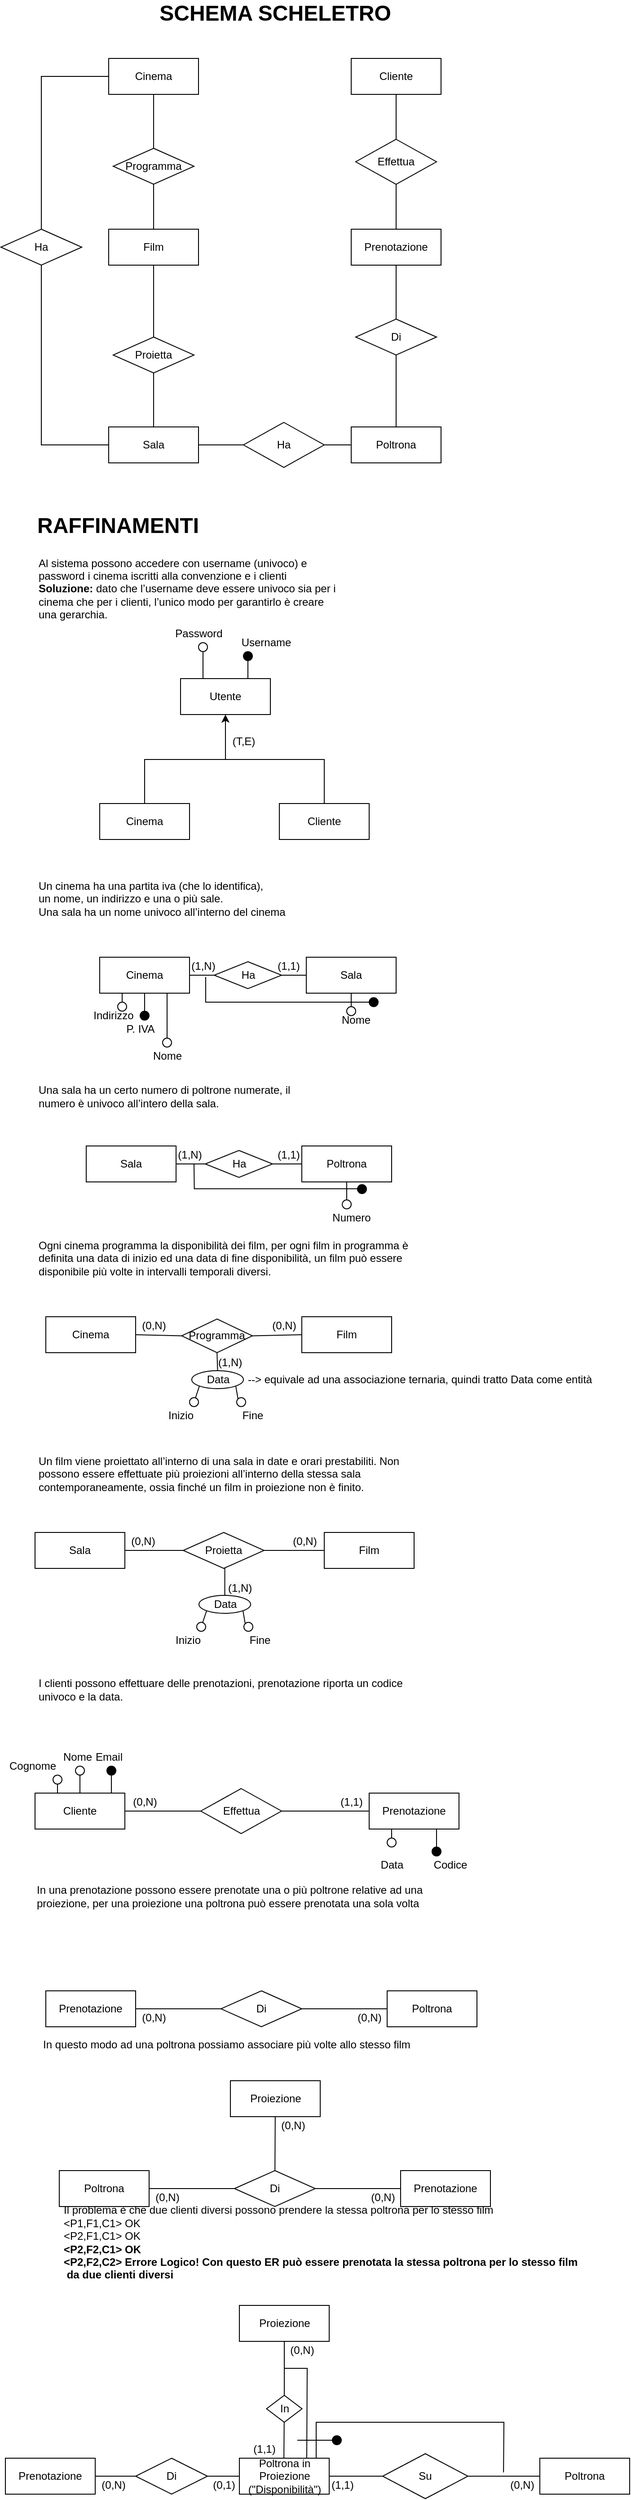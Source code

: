 <mxfile version="13.9.9" type="device"><diagram id="ZBdk-Z08p85f0bU3AInB" name="ER"><mxGraphModel dx="595" dy="565" grid="1" gridSize="10" guides="1" tooltips="1" connect="1" arrows="1" fold="1" page="1" pageScale="1" pageWidth="827" pageHeight="1169" math="0" shadow="0"><root><mxCell id="0"/><mxCell id="1" parent="0"/><mxCell id="EGnhljUiY15Ua7z9rPGO-2" value="Film" style="whiteSpace=wrap;html=1;align=center;" vertex="1" parent="1"><mxGeometry x="160" y="520" width="100" height="40" as="geometry"/></mxCell><mxCell id="EGnhljUiY15Ua7z9rPGO-4" value="Cinema" style="whiteSpace=wrap;html=1;align=center;" vertex="1" parent="1"><mxGeometry x="160" y="330" width="100" height="40" as="geometry"/></mxCell><mxCell id="EGnhljUiY15Ua7z9rPGO-5" value="Sala" style="whiteSpace=wrap;html=1;align=center;" vertex="1" parent="1"><mxGeometry x="160" y="740" width="100" height="40" as="geometry"/></mxCell><mxCell id="EGnhljUiY15Ua7z9rPGO-6" value="Cliente" style="whiteSpace=wrap;html=1;align=center;" vertex="1" parent="1"><mxGeometry x="430" y="330" width="100" height="40" as="geometry"/></mxCell><mxCell id="EGnhljUiY15Ua7z9rPGO-7" value="Prenotazione" style="whiteSpace=wrap;html=1;align=center;" vertex="1" parent="1"><mxGeometry x="430" y="520" width="100" height="40" as="geometry"/></mxCell><mxCell id="EGnhljUiY15Ua7z9rPGO-9" value="&lt;b&gt;&lt;font style=&quot;font-size: 24px&quot;&gt;SCHEMA SCHELETRO&lt;/font&gt;&lt;/b&gt;" style="text;html=1;align=center;verticalAlign=middle;resizable=0;points=[];autosize=1;" vertex="1" parent="1"><mxGeometry x="210" y="270" width="270" height="20" as="geometry"/></mxCell><mxCell id="EGnhljUiY15Ua7z9rPGO-14" value="" style="endArrow=none;html=1;rounded=0;entryX=0.5;entryY=0;entryDx=0;entryDy=0;exitX=0.5;exitY=1;exitDx=0;exitDy=0;" edge="1" parent="1" source="EGnhljUiY15Ua7z9rPGO-15" target="EGnhljUiY15Ua7z9rPGO-5"><mxGeometry relative="1" as="geometry"><mxPoint x="265" y="560" as="sourcePoint"/><mxPoint x="365" y="550" as="targetPoint"/></mxGeometry></mxCell><mxCell id="EGnhljUiY15Ua7z9rPGO-15" value="Proietta" style="shape=rhombus;perimeter=rhombusPerimeter;whiteSpace=wrap;html=1;align=center;" vertex="1" parent="1"><mxGeometry x="165" y="640" width="90" height="40" as="geometry"/></mxCell><mxCell id="EGnhljUiY15Ua7z9rPGO-16" value="" style="endArrow=none;html=1;rounded=0;entryX=0.5;entryY=0;entryDx=0;entryDy=0;exitX=0.5;exitY=1;exitDx=0;exitDy=0;" edge="1" parent="1" source="EGnhljUiY15Ua7z9rPGO-2" target="EGnhljUiY15Ua7z9rPGO-15"><mxGeometry relative="1" as="geometry"><mxPoint x="265" y="540" as="sourcePoint"/><mxPoint x="425" y="540" as="targetPoint"/></mxGeometry></mxCell><mxCell id="EGnhljUiY15Ua7z9rPGO-20" value="" style="endArrow=none;html=1;rounded=0;exitX=0.5;exitY=0;exitDx=0;exitDy=0;entryX=0.5;entryY=1;entryDx=0;entryDy=0;" edge="1" parent="1" source="EGnhljUiY15Ua7z9rPGO-21" target="EGnhljUiY15Ua7z9rPGO-4"><mxGeometry relative="1" as="geometry"><mxPoint x="310" y="420" as="sourcePoint"/><mxPoint x="470" y="420" as="targetPoint"/></mxGeometry></mxCell><mxCell id="EGnhljUiY15Ua7z9rPGO-21" value="Programma" style="shape=rhombus;perimeter=rhombusPerimeter;whiteSpace=wrap;html=1;align=center;" vertex="1" parent="1"><mxGeometry x="165" y="430" width="90" height="40" as="geometry"/></mxCell><mxCell id="EGnhljUiY15Ua7z9rPGO-22" value="" style="endArrow=none;html=1;rounded=0;exitX=0.5;exitY=0;exitDx=0;exitDy=0;entryX=0.5;entryY=1;entryDx=0;entryDy=0;" edge="1" parent="1" source="EGnhljUiY15Ua7z9rPGO-2" target="EGnhljUiY15Ua7z9rPGO-21"><mxGeometry relative="1" as="geometry"><mxPoint x="210" y="520" as="sourcePoint"/><mxPoint x="210" y="370" as="targetPoint"/></mxGeometry></mxCell><mxCell id="EGnhljUiY15Ua7z9rPGO-24" value="Ha" style="shape=rhombus;perimeter=rhombusPerimeter;whiteSpace=wrap;html=1;align=center;" vertex="1" parent="1"><mxGeometry x="40" y="520" width="90" height="40" as="geometry"/></mxCell><mxCell id="EGnhljUiY15Ua7z9rPGO-27" value="" style="endArrow=none;html=1;rounded=0;exitX=0;exitY=0.5;exitDx=0;exitDy=0;entryX=0.5;entryY=0;entryDx=0;entryDy=0;" edge="1" parent="1" source="EGnhljUiY15Ua7z9rPGO-4" target="EGnhljUiY15Ua7z9rPGO-24"><mxGeometry relative="1" as="geometry"><mxPoint x="160" y="350" as="sourcePoint"/><mxPoint x="85" y="350" as="targetPoint"/><Array as="points"><mxPoint x="85" y="350"/></Array></mxGeometry></mxCell><mxCell id="EGnhljUiY15Ua7z9rPGO-28" value="" style="endArrow=none;html=1;rounded=0;exitX=0;exitY=0.5;exitDx=0;exitDy=0;entryX=0.5;entryY=1;entryDx=0;entryDy=0;" edge="1" parent="1" source="EGnhljUiY15Ua7z9rPGO-5" target="EGnhljUiY15Ua7z9rPGO-24"><mxGeometry relative="1" as="geometry"><mxPoint x="170" y="360" as="sourcePoint"/><mxPoint x="95" y="530" as="targetPoint"/><Array as="points"><mxPoint x="85" y="760"/></Array></mxGeometry></mxCell><mxCell id="EGnhljUiY15Ua7z9rPGO-29" value="Poltrona" style="whiteSpace=wrap;html=1;align=center;" vertex="1" parent="1"><mxGeometry x="430" y="740" width="100" height="40" as="geometry"/></mxCell><mxCell id="EGnhljUiY15Ua7z9rPGO-30" value="" style="endArrow=none;html=1;rounded=0;exitX=1;exitY=0.5;exitDx=0;exitDy=0;entryX=0;entryY=0.5;entryDx=0;entryDy=0;" edge="1" parent="1" source="EGnhljUiY15Ua7z9rPGO-31" target="EGnhljUiY15Ua7z9rPGO-29"><mxGeometry relative="1" as="geometry"><mxPoint x="240" y="830" as="sourcePoint"/><mxPoint x="400" y="830" as="targetPoint"/></mxGeometry></mxCell><mxCell id="EGnhljUiY15Ua7z9rPGO-31" value="Ha" style="shape=rhombus;perimeter=rhombusPerimeter;whiteSpace=wrap;html=1;align=center;" vertex="1" parent="1"><mxGeometry x="310" y="735" width="90" height="50" as="geometry"/></mxCell><mxCell id="EGnhljUiY15Ua7z9rPGO-32" value="" style="endArrow=none;html=1;rounded=0;exitX=1;exitY=0.5;exitDx=0;exitDy=0;entryX=0;entryY=0.5;entryDx=0;entryDy=0;" edge="1" parent="1" target="EGnhljUiY15Ua7z9rPGO-31" source="EGnhljUiY15Ua7z9rPGO-5"><mxGeometry relative="1" as="geometry"><mxPoint x="270" y="760" as="sourcePoint"/><mxPoint x="430" y="760" as="targetPoint"/></mxGeometry></mxCell><mxCell id="EGnhljUiY15Ua7z9rPGO-33" value="" style="endArrow=none;html=1;rounded=0;entryX=0.5;entryY=0;entryDx=0;entryDy=0;" edge="1" parent="1" source="EGnhljUiY15Ua7z9rPGO-34" target="EGnhljUiY15Ua7z9rPGO-29"><mxGeometry relative="1" as="geometry"><mxPoint x="480" y="580" as="sourcePoint"/><mxPoint x="320" y="770" as="targetPoint"/></mxGeometry></mxCell><mxCell id="EGnhljUiY15Ua7z9rPGO-35" value="" style="endArrow=none;html=1;rounded=0;entryX=0.5;entryY=0;entryDx=0;entryDy=0;exitX=0.5;exitY=1;exitDx=0;exitDy=0;" edge="1" parent="1" source="EGnhljUiY15Ua7z9rPGO-18" target="EGnhljUiY15Ua7z9rPGO-7"><mxGeometry relative="1" as="geometry"><mxPoint x="490" y="570" as="sourcePoint"/><mxPoint x="490" y="750" as="targetPoint"/></mxGeometry></mxCell><mxCell id="EGnhljUiY15Ua7z9rPGO-18" value="Effettua" style="shape=rhombus;perimeter=rhombusPerimeter;whiteSpace=wrap;html=1;align=center;" vertex="1" parent="1"><mxGeometry x="435" y="420" width="90" height="50" as="geometry"/></mxCell><mxCell id="EGnhljUiY15Ua7z9rPGO-36" value="" style="endArrow=none;html=1;rounded=0;entryX=0.5;entryY=0;entryDx=0;entryDy=0;exitX=0.5;exitY=1;exitDx=0;exitDy=0;" edge="1" parent="1" source="EGnhljUiY15Ua7z9rPGO-6" target="EGnhljUiY15Ua7z9rPGO-18"><mxGeometry relative="1" as="geometry"><mxPoint x="480" y="370" as="sourcePoint"/><mxPoint x="480" y="520" as="targetPoint"/></mxGeometry></mxCell><mxCell id="EGnhljUiY15Ua7z9rPGO-34" value="Di" style="shape=rhombus;perimeter=rhombusPerimeter;whiteSpace=wrap;html=1;align=center;" vertex="1" parent="1"><mxGeometry x="435" y="620" width="90" height="40" as="geometry"/></mxCell><mxCell id="EGnhljUiY15Ua7z9rPGO-37" value="" style="endArrow=none;html=1;rounded=0;entryX=0.5;entryY=0;entryDx=0;entryDy=0;" edge="1" parent="1" source="EGnhljUiY15Ua7z9rPGO-7" target="EGnhljUiY15Ua7z9rPGO-34"><mxGeometry relative="1" as="geometry"><mxPoint x="480" y="560" as="sourcePoint"/><mxPoint x="480" y="740" as="targetPoint"/></mxGeometry></mxCell><mxCell id="EGnhljUiY15Ua7z9rPGO-38" value="&lt;b&gt;&lt;font style=&quot;font-size: 24px&quot;&gt;RAFFINAMENTI&lt;/font&gt;&lt;/b&gt;" style="text;html=1;align=center;verticalAlign=middle;resizable=0;points=[];autosize=1;" vertex="1" parent="1"><mxGeometry x="70" y="840" width="200" height="20" as="geometry"/></mxCell><mxCell id="EGnhljUiY15Ua7z9rPGO-39" value="Al sistema possono accedere con username (univoco) e &lt;br&gt;password i cinema iscritti alla convenzione e i clienti&lt;br&gt;&lt;b&gt;Soluzione:&lt;/b&gt; dato che l’username deve essere univoco sia per i&lt;br&gt;cinema che per i clienti, l’unico modo per garantirlo è creare&lt;br&gt;una gerarchia." style="text;html=1;align=left;verticalAlign=middle;resizable=0;points=[];autosize=1;" vertex="1" parent="1"><mxGeometry x="80" y="880" width="350" height="80" as="geometry"/></mxCell><mxCell id="EGnhljUiY15Ua7z9rPGO-42" style="edgeStyle=orthogonalEdgeStyle;rounded=0;orthogonalLoop=1;jettySize=auto;html=1;exitX=0.5;exitY=0;exitDx=0;exitDy=0;entryX=0.5;entryY=1;entryDx=0;entryDy=0;" edge="1" parent="1" source="EGnhljUiY15Ua7z9rPGO-40" target="EGnhljUiY15Ua7z9rPGO-45"><mxGeometry relative="1" as="geometry"><mxPoint x="290" y="1070" as="targetPoint"/><Array as="points"><mxPoint x="200" y="1110"/><mxPoint x="290" y="1110"/></Array></mxGeometry></mxCell><mxCell id="EGnhljUiY15Ua7z9rPGO-40" value="Cinema" style="whiteSpace=wrap;html=1;align=center;" vertex="1" parent="1"><mxGeometry x="150" y="1159" width="100" height="40" as="geometry"/></mxCell><mxCell id="EGnhljUiY15Ua7z9rPGO-43" style="edgeStyle=orthogonalEdgeStyle;rounded=0;orthogonalLoop=1;jettySize=auto;html=1;exitX=0.5;exitY=0;exitDx=0;exitDy=0;endArrow=none;endFill=0;" edge="1" parent="1" source="EGnhljUiY15Ua7z9rPGO-41"><mxGeometry relative="1" as="geometry"><mxPoint x="290" y="1100" as="targetPoint"/><Array as="points"><mxPoint x="400" y="1110"/><mxPoint x="290" y="1110"/></Array></mxGeometry></mxCell><mxCell id="EGnhljUiY15Ua7z9rPGO-41" value="Cliente" style="whiteSpace=wrap;html=1;align=center;" vertex="1" parent="1"><mxGeometry x="350" y="1159" width="100" height="40" as="geometry"/></mxCell><mxCell id="EGnhljUiY15Ua7z9rPGO-44" value="(T,E)" style="text;html=1;align=center;verticalAlign=middle;resizable=0;points=[];autosize=1;" vertex="1" parent="1"><mxGeometry x="290" y="1080" width="40" height="20" as="geometry"/></mxCell><mxCell id="EGnhljUiY15Ua7z9rPGO-45" value="Utente" style="whiteSpace=wrap;html=1;align=center;" vertex="1" parent="1"><mxGeometry x="240" y="1020" width="100" height="40" as="geometry"/></mxCell><mxCell id="EGnhljUiY15Ua7z9rPGO-46" style="edgeStyle=none;rounded=0;orthogonalLoop=1;jettySize=auto;html=1;exitX=0.25;exitY=0;exitDx=0;exitDy=0;endArrow=none;endFill=0;" edge="1" parent="1" source="EGnhljUiY15Ua7z9rPGO-45"><mxGeometry relative="1" as="geometry"><mxPoint x="265" y="989" as="targetPoint"/><mxPoint x="285" y="1015" as="sourcePoint"/></mxGeometry></mxCell><mxCell id="EGnhljUiY15Ua7z9rPGO-47" value="" style="ellipse;whiteSpace=wrap;html=1;aspect=fixed;" vertex="1" parent="1"><mxGeometry x="260" y="980" width="10" height="10" as="geometry"/></mxCell><mxCell id="EGnhljUiY15Ua7z9rPGO-49" style="edgeStyle=none;rounded=0;orthogonalLoop=1;jettySize=auto;html=1;exitX=0.75;exitY=0;exitDx=0;exitDy=0;endArrow=none;endFill=0;entryX=0.5;entryY=1;entryDx=0;entryDy=0;" edge="1" parent="1" source="EGnhljUiY15Ua7z9rPGO-45" target="EGnhljUiY15Ua7z9rPGO-50"><mxGeometry relative="1" as="geometry"><mxPoint x="310" y="980" as="targetPoint"/><mxPoint x="300" y="1010" as="sourcePoint"/></mxGeometry></mxCell><mxCell id="EGnhljUiY15Ua7z9rPGO-50" value="" style="ellipse;whiteSpace=wrap;html=1;aspect=fixed;fillColor=#000000;" vertex="1" parent="1"><mxGeometry x="310" y="990" width="10" height="10" as="geometry"/></mxCell><mxCell id="EGnhljUiY15Ua7z9rPGO-52" value="Username" style="text;html=1;align=center;verticalAlign=middle;resizable=0;points=[];autosize=1;" vertex="1" parent="1"><mxGeometry x="300" y="970" width="70" height="20" as="geometry"/></mxCell><mxCell id="EGnhljUiY15Ua7z9rPGO-53" value="Password" style="text;html=1;align=center;verticalAlign=middle;resizable=0;points=[];autosize=1;" vertex="1" parent="1"><mxGeometry x="225" y="960" width="70" height="20" as="geometry"/></mxCell><mxCell id="EGnhljUiY15Ua7z9rPGO-55" value="Un cinema ha una partita iva (che lo identifica), &lt;br&gt;un nome, un indirizzo e una o più sale.&lt;br&gt;Una sala ha un nome univoco all’interno del cinema" style="text;html=1;align=left;verticalAlign=middle;resizable=0;points=[];autosize=1;" vertex="1" parent="1"><mxGeometry x="80" y="1240" width="290" height="50" as="geometry"/></mxCell><mxCell id="EGnhljUiY15Ua7z9rPGO-57" value="Cinema" style="whiteSpace=wrap;html=1;align=center;" vertex="1" parent="1"><mxGeometry x="150" y="1330" width="100" height="40" as="geometry"/></mxCell><mxCell id="EGnhljUiY15Ua7z9rPGO-58" value="Sala" style="whiteSpace=wrap;html=1;align=center;" vertex="1" parent="1"><mxGeometry x="380" y="1330" width="100" height="40" as="geometry"/></mxCell><mxCell id="EGnhljUiY15Ua7z9rPGO-59" value="" style="endArrow=none;html=1;rounded=0;exitX=1;exitY=0.5;exitDx=0;exitDy=0;entryX=0;entryY=0.5;entryDx=0;entryDy=0;" edge="1" parent="1" source="EGnhljUiY15Ua7z9rPGO-60" target="EGnhljUiY15Ua7z9rPGO-58"><mxGeometry relative="1" as="geometry"><mxPoint x="300" y="1250" as="sourcePoint"/><mxPoint x="460" y="1250" as="targetPoint"/></mxGeometry></mxCell><mxCell id="EGnhljUiY15Ua7z9rPGO-60" value="Ha" style="shape=rhombus;perimeter=rhombusPerimeter;whiteSpace=wrap;html=1;align=center;fillColor=#FFFFFF;" vertex="1" parent="1"><mxGeometry x="277.5" y="1335" width="75" height="30" as="geometry"/></mxCell><mxCell id="EGnhljUiY15Ua7z9rPGO-61" value="" style="endArrow=none;html=1;rounded=0;exitX=1;exitY=0.5;exitDx=0;exitDy=0;entryX=0;entryY=0.5;entryDx=0;entryDy=0;" edge="1" parent="1" source="EGnhljUiY15Ua7z9rPGO-57" target="EGnhljUiY15Ua7z9rPGO-60"><mxGeometry relative="1" as="geometry"><mxPoint x="250" y="1350" as="sourcePoint"/><mxPoint x="380" y="1350" as="targetPoint"/></mxGeometry></mxCell><mxCell id="EGnhljUiY15Ua7z9rPGO-62" style="edgeStyle=none;rounded=0;orthogonalLoop=1;jettySize=auto;html=1;exitX=0.5;exitY=1;exitDx=0;exitDy=0;endArrow=none;endFill=0;" edge="1" target="EGnhljUiY15Ua7z9rPGO-63" parent="1" source="EGnhljUiY15Ua7z9rPGO-57"><mxGeometry relative="1" as="geometry"><mxPoint x="205" y="1240" as="targetPoint"/><mxPoint x="235" y="1265" as="sourcePoint"/></mxGeometry></mxCell><mxCell id="EGnhljUiY15Ua7z9rPGO-63" value="" style="ellipse;whiteSpace=wrap;html=1;aspect=fixed;fillColor=#000000;" vertex="1" parent="1"><mxGeometry x="195" y="1390" width="10" height="10" as="geometry"/></mxCell><mxCell id="EGnhljUiY15Ua7z9rPGO-64" value="P. IVA" style="text;html=1;align=center;verticalAlign=middle;resizable=0;points=[];autosize=1;" vertex="1" parent="1"><mxGeometry x="170" y="1400" width="50" height="20" as="geometry"/></mxCell><mxCell id="EGnhljUiY15Ua7z9rPGO-66" style="edgeStyle=none;rounded=0;orthogonalLoop=1;jettySize=auto;html=1;exitX=0.25;exitY=1;exitDx=0;exitDy=0;endArrow=none;endFill=0;" edge="1" target="EGnhljUiY15Ua7z9rPGO-67" parent="1" source="EGnhljUiY15Ua7z9rPGO-57"><mxGeometry relative="1" as="geometry"><mxPoint x="205" y="1240" as="targetPoint"/><mxPoint x="235" y="1265" as="sourcePoint"/></mxGeometry></mxCell><mxCell id="EGnhljUiY15Ua7z9rPGO-67" value="" style="ellipse;whiteSpace=wrap;html=1;aspect=fixed;fillColor=#FFFFFF;" vertex="1" parent="1"><mxGeometry x="170" y="1380" width="10" height="10" as="geometry"/></mxCell><mxCell id="EGnhljUiY15Ua7z9rPGO-68" value="Indirizzo" style="text;html=1;align=center;verticalAlign=middle;resizable=0;points=[];autosize=1;" vertex="1" parent="1"><mxGeometry x="135" y="1385" width="60" height="20" as="geometry"/></mxCell><mxCell id="EGnhljUiY15Ua7z9rPGO-69" style="edgeStyle=none;rounded=0;orthogonalLoop=1;jettySize=auto;html=1;exitX=0.75;exitY=1;exitDx=0;exitDy=0;endArrow=none;endFill=0;" edge="1" target="EGnhljUiY15Ua7z9rPGO-70" parent="1" source="EGnhljUiY15Ua7z9rPGO-57"><mxGeometry relative="1" as="geometry"><mxPoint x="205" y="1240" as="targetPoint"/><mxPoint x="235" y="1265" as="sourcePoint"/></mxGeometry></mxCell><mxCell id="EGnhljUiY15Ua7z9rPGO-70" value="" style="ellipse;whiteSpace=wrap;html=1;aspect=fixed;fillColor=#FFFFFF;" vertex="1" parent="1"><mxGeometry x="220" y="1420" width="10" height="10" as="geometry"/></mxCell><mxCell id="EGnhljUiY15Ua7z9rPGO-71" value="Nome" style="text;html=1;align=center;verticalAlign=middle;resizable=0;points=[];autosize=1;" vertex="1" parent="1"><mxGeometry x="200" y="1430" width="50" height="20" as="geometry"/></mxCell><mxCell id="EGnhljUiY15Ua7z9rPGO-72" value="(1,N)" style="text;html=1;align=center;verticalAlign=middle;resizable=0;points=[];autosize=1;" vertex="1" parent="1"><mxGeometry x="245" y="1330" width="40" height="20" as="geometry"/></mxCell><mxCell id="EGnhljUiY15Ua7z9rPGO-73" style="edgeStyle=none;rounded=0;orthogonalLoop=1;jettySize=auto;html=1;exitX=0.5;exitY=1;exitDx=0;exitDy=0;endArrow=none;endFill=0;" edge="1" target="EGnhljUiY15Ua7z9rPGO-74" parent="1" source="EGnhljUiY15Ua7z9rPGO-58"><mxGeometry relative="1" as="geometry"><mxPoint x="315" y="1240" as="targetPoint"/><mxPoint x="345" y="1265" as="sourcePoint"/></mxGeometry></mxCell><mxCell id="EGnhljUiY15Ua7z9rPGO-74" value="" style="ellipse;whiteSpace=wrap;html=1;aspect=fixed;fillColor=none;" vertex="1" parent="1"><mxGeometry x="425" y="1385" width="10" height="10" as="geometry"/></mxCell><mxCell id="EGnhljUiY15Ua7z9rPGO-75" value="Nome" style="text;html=1;align=center;verticalAlign=middle;resizable=0;points=[];autosize=1;" vertex="1" parent="1"><mxGeometry x="410" y="1390" width="50" height="20" as="geometry"/></mxCell><mxCell id="EGnhljUiY15Ua7z9rPGO-76" value="(1,1)" style="text;html=1;align=center;verticalAlign=middle;resizable=0;points=[];autosize=1;" vertex="1" parent="1"><mxGeometry x="340" y="1330" width="40" height="20" as="geometry"/></mxCell><mxCell id="EGnhljUiY15Ua7z9rPGO-77" value="" style="endArrow=none;html=1;rounded=0;" edge="1" parent="1"><mxGeometry relative="1" as="geometry"><mxPoint x="268" y="1352" as="sourcePoint"/><mxPoint x="450.667" y="1380" as="targetPoint"/><Array as="points"><mxPoint x="268" y="1380"/></Array></mxGeometry></mxCell><mxCell id="EGnhljUiY15Ua7z9rPGO-79" value="" style="ellipse;whiteSpace=wrap;html=1;aspect=fixed;fillColor=#000000;" vertex="1" parent="1"><mxGeometry x="450" y="1375" width="10" height="10" as="geometry"/></mxCell><mxCell id="EGnhljUiY15Ua7z9rPGO-81" value="Una sala ha un certo numero di poltrone numerate, il&lt;br&gt;numero è univoco all’intero della sala." style="text;html=1;align=left;verticalAlign=middle;resizable=0;points=[];autosize=1;" vertex="1" parent="1"><mxGeometry x="80" y="1470" width="300" height="30" as="geometry"/></mxCell><mxCell id="EGnhljUiY15Ua7z9rPGO-82" value="Sala" style="whiteSpace=wrap;html=1;align=center;" vertex="1" parent="1"><mxGeometry x="135" y="1540" width="100" height="40" as="geometry"/></mxCell><mxCell id="EGnhljUiY15Ua7z9rPGO-83" value="Poltrona" style="whiteSpace=wrap;html=1;align=center;" vertex="1" parent="1"><mxGeometry x="375" y="1540" width="100" height="40" as="geometry"/></mxCell><mxCell id="EGnhljUiY15Ua7z9rPGO-88" value="" style="endArrow=none;html=1;rounded=0;exitX=1;exitY=0.5;exitDx=0;exitDy=0;" edge="1" parent="1" source="EGnhljUiY15Ua7z9rPGO-89" target="EGnhljUiY15Ua7z9rPGO-83"><mxGeometry relative="1" as="geometry"><mxPoint x="290" y="1460" as="sourcePoint"/><mxPoint x="370" y="1560" as="targetPoint"/></mxGeometry></mxCell><mxCell id="EGnhljUiY15Ua7z9rPGO-89" value="Ha" style="shape=rhombus;perimeter=rhombusPerimeter;whiteSpace=wrap;html=1;align=center;fillColor=#FFFFFF;" vertex="1" parent="1"><mxGeometry x="267.5" y="1545" width="75" height="30" as="geometry"/></mxCell><mxCell id="EGnhljUiY15Ua7z9rPGO-90" value="" style="endArrow=none;html=1;rounded=0;exitX=1;exitY=0.5;exitDx=0;exitDy=0;entryX=0;entryY=0.5;entryDx=0;entryDy=0;" edge="1" parent="1" target="EGnhljUiY15Ua7z9rPGO-89" source="EGnhljUiY15Ua7z9rPGO-82"><mxGeometry relative="1" as="geometry"><mxPoint x="240" y="1560" as="sourcePoint"/><mxPoint x="370" y="1560" as="targetPoint"/></mxGeometry></mxCell><mxCell id="EGnhljUiY15Ua7z9rPGO-91" value="(1,N)" style="text;html=1;align=center;verticalAlign=middle;resizable=0;points=[];autosize=1;" vertex="1" parent="1"><mxGeometry x="230" y="1540" width="40" height="20" as="geometry"/></mxCell><mxCell id="EGnhljUiY15Ua7z9rPGO-92" value="(1,1)" style="text;html=1;align=center;verticalAlign=middle;resizable=0;points=[];autosize=1;" vertex="1" parent="1"><mxGeometry x="340" y="1540" width="40" height="20" as="geometry"/></mxCell><mxCell id="EGnhljUiY15Ua7z9rPGO-95" style="edgeStyle=none;rounded=0;orthogonalLoop=1;jettySize=auto;html=1;exitX=0.5;exitY=1;exitDx=0;exitDy=0;endArrow=none;endFill=0;" edge="1" target="EGnhljUiY15Ua7z9rPGO-96" parent="1" source="EGnhljUiY15Ua7z9rPGO-83"><mxGeometry relative="1" as="geometry"><mxPoint x="215" y="1440" as="targetPoint"/><mxPoint x="245" y="1465" as="sourcePoint"/></mxGeometry></mxCell><mxCell id="EGnhljUiY15Ua7z9rPGO-96" value="" style="ellipse;whiteSpace=wrap;html=1;aspect=fixed;fillColor=#ffffff;" vertex="1" parent="1"><mxGeometry x="420" y="1600" width="10" height="10" as="geometry"/></mxCell><mxCell id="EGnhljUiY15Ua7z9rPGO-97" value="Numero" style="text;html=1;align=center;verticalAlign=middle;resizable=0;points=[];autosize=1;" vertex="1" parent="1"><mxGeometry x="400" y="1610" width="60" height="20" as="geometry"/></mxCell><mxCell id="EGnhljUiY15Ua7z9rPGO-98" value="" style="endArrow=none;html=1;rounded=0;exitX=0.567;exitY=1.117;exitDx=0;exitDy=0;exitPerimeter=0;" edge="1" parent="1"><mxGeometry relative="1" as="geometry"><mxPoint x="255.0" y="1560" as="sourcePoint"/><mxPoint x="437.987" y="1587.66" as="targetPoint"/><Array as="points"><mxPoint x="255.32" y="1587.66"/></Array></mxGeometry></mxCell><mxCell id="EGnhljUiY15Ua7z9rPGO-99" value="" style="ellipse;whiteSpace=wrap;html=1;aspect=fixed;fillColor=#000000;" vertex="1" parent="1"><mxGeometry x="437" y="1583" width="10" height="10" as="geometry"/></mxCell><mxCell id="EGnhljUiY15Ua7z9rPGO-101" value="Ogni cinema programma la disponibilità dei film, per ogni film in programma è&lt;br/&gt;definita una data di inizio ed una data di fine disponibilità, un film può essere&lt;br/&gt;disponibile più volte in intervalli temporali diversi." style="text;html=1;align=left;verticalAlign=middle;resizable=0;points=[];autosize=1;" vertex="1" parent="1"><mxGeometry x="80" y="1640" width="430" height="50" as="geometry"/></mxCell><mxCell id="EGnhljUiY15Ua7z9rPGO-102" value="Cinema" style="whiteSpace=wrap;html=1;align=center;" vertex="1" parent="1"><mxGeometry x="90" y="1730" width="100" height="40" as="geometry"/></mxCell><mxCell id="EGnhljUiY15Ua7z9rPGO-103" value="Film" style="whiteSpace=wrap;html=1;align=center;" vertex="1" parent="1"><mxGeometry x="375" y="1730" width="100" height="40" as="geometry"/></mxCell><mxCell id="EGnhljUiY15Ua7z9rPGO-104" value="" style="endArrow=none;html=1;rounded=0;exitX=1;exitY=0.5;exitDx=0;exitDy=0;entryX=0;entryY=0.5;entryDx=0;entryDy=0;" edge="1" parent="1" source="EGnhljUiY15Ua7z9rPGO-105" target="EGnhljUiY15Ua7z9rPGO-103"><mxGeometry relative="1" as="geometry"><mxPoint x="265" y="1650" as="sourcePoint"/><mxPoint x="425" y="1650" as="targetPoint"/></mxGeometry></mxCell><mxCell id="EGnhljUiY15Ua7z9rPGO-115" style="edgeStyle=orthogonalEdgeStyle;rounded=0;orthogonalLoop=1;jettySize=auto;html=1;exitX=0.5;exitY=1;exitDx=0;exitDy=0;entryX=0.5;entryY=0;entryDx=0;entryDy=0;endArrow=none;endFill=0;" edge="1" parent="1" source="EGnhljUiY15Ua7z9rPGO-105" target="EGnhljUiY15Ua7z9rPGO-114"><mxGeometry relative="1" as="geometry"/></mxCell><mxCell id="EGnhljUiY15Ua7z9rPGO-105" value="Programma" style="shape=rhombus;perimeter=rhombusPerimeter;whiteSpace=wrap;html=1;align=center;fillColor=#FFFFFF;" vertex="1" parent="1"><mxGeometry x="241.25" y="1732.5" width="78.75" height="37.5" as="geometry"/></mxCell><mxCell id="EGnhljUiY15Ua7z9rPGO-106" value="" style="endArrow=none;html=1;rounded=0;exitX=1;exitY=0.5;exitDx=0;exitDy=0;entryX=0;entryY=0.5;entryDx=0;entryDy=0;" edge="1" parent="1" source="EGnhljUiY15Ua7z9rPGO-102" target="EGnhljUiY15Ua7z9rPGO-105"><mxGeometry relative="1" as="geometry"><mxPoint x="215" y="1750" as="sourcePoint"/><mxPoint x="345" y="1750" as="targetPoint"/></mxGeometry></mxCell><mxCell id="EGnhljUiY15Ua7z9rPGO-107" value="(0,N)" style="text;html=1;align=center;verticalAlign=middle;resizable=0;points=[];autosize=1;" vertex="1" parent="1"><mxGeometry x="190" y="1730" width="40" height="20" as="geometry"/></mxCell><mxCell id="EGnhljUiY15Ua7z9rPGO-108" value="(0,N)" style="text;html=1;align=center;verticalAlign=middle;resizable=0;points=[];autosize=1;" vertex="1" parent="1"><mxGeometry x="335" y="1730" width="40" height="20" as="geometry"/></mxCell><mxCell id="EGnhljUiY15Ua7z9rPGO-109" style="edgeStyle=none;rounded=0;orthogonalLoop=1;jettySize=auto;html=1;exitX=0;exitY=1;exitDx=0;exitDy=0;endArrow=none;endFill=0;" edge="1" target="EGnhljUiY15Ua7z9rPGO-110" parent="1" source="EGnhljUiY15Ua7z9rPGO-114"><mxGeometry relative="1" as="geometry"><mxPoint x="100" y="1710" as="targetPoint"/><mxPoint x="265" y="1820" as="sourcePoint"/></mxGeometry></mxCell><mxCell id="EGnhljUiY15Ua7z9rPGO-110" value="" style="ellipse;whiteSpace=wrap;html=1;aspect=fixed;fillColor=#ffffff;" vertex="1" parent="1"><mxGeometry x="250" y="1820" width="10" height="10" as="geometry"/></mxCell><mxCell id="EGnhljUiY15Ua7z9rPGO-113" value="Inizio" style="text;html=1;align=center;verticalAlign=middle;resizable=0;points=[];autosize=1;" vertex="1" parent="1"><mxGeometry x="220" y="1830" width="40" height="20" as="geometry"/></mxCell><mxCell id="EGnhljUiY15Ua7z9rPGO-118" style="rounded=0;orthogonalLoop=1;jettySize=auto;html=1;exitX=1;exitY=1;exitDx=0;exitDy=0;entryX=0;entryY=0;entryDx=0;entryDy=0;endArrow=none;endFill=0;" edge="1" parent="1" source="EGnhljUiY15Ua7z9rPGO-114" target="EGnhljUiY15Ua7z9rPGO-116"><mxGeometry relative="1" as="geometry"/></mxCell><mxCell id="EGnhljUiY15Ua7z9rPGO-114" value="Data" style="ellipse;whiteSpace=wrap;html=1;align=center;fillColor=#ffffff;" vertex="1" parent="1"><mxGeometry x="252.5" y="1790" width="57.5" height="20" as="geometry"/></mxCell><mxCell id="EGnhljUiY15Ua7z9rPGO-116" value="" style="ellipse;whiteSpace=wrap;html=1;aspect=fixed;fillColor=#ffffff;" vertex="1" parent="1"><mxGeometry x="302.5" y="1820" width="10" height="10" as="geometry"/></mxCell><mxCell id="EGnhljUiY15Ua7z9rPGO-117" value="Fine" style="text;html=1;align=center;verticalAlign=middle;resizable=0;points=[];autosize=1;" vertex="1" parent="1"><mxGeometry x="300" y="1830" width="40" height="20" as="geometry"/></mxCell><mxCell id="EGnhljUiY15Ua7z9rPGO-119" value="&lt;span style=&quot;color: rgb(0 , 0 , 0) ; font-family: &amp;#34;helvetica&amp;#34; ; font-size: 12px ; font-style: normal ; font-weight: 400 ; letter-spacing: normal ; text-align: center ; text-indent: 0px ; text-transform: none ; word-spacing: 0px ; background-color: rgb(248 , 249 , 250) ; display: inline ; float: none&quot;&gt;(1,N)&lt;/span&gt;" style="text;whiteSpace=wrap;html=1;" vertex="1" parent="1"><mxGeometry x="280" y="1767" width="50" height="30" as="geometry"/></mxCell><mxCell id="EGnhljUiY15Ua7z9rPGO-120" value="Un film viene proiettato all’interno di una sala in date e orari prestabiliti. Non&lt;br/&gt;possono essere effettuate più proiezioni all’interno della stessa sala&lt;br/&gt;contemporaneamente, ossia finché un film in proiezione non è finito." style="text;html=1;align=left;verticalAlign=middle;resizable=0;points=[];autosize=1;" vertex="1" parent="1"><mxGeometry x="80" y="1880" width="420" height="50" as="geometry"/></mxCell><mxCell id="EGnhljUiY15Ua7z9rPGO-121" value="Film" style="whiteSpace=wrap;html=1;align=center;" vertex="1" parent="1"><mxGeometry x="400" y="1970" width="100" height="40" as="geometry"/></mxCell><mxCell id="EGnhljUiY15Ua7z9rPGO-122" value="Sala" style="whiteSpace=wrap;html=1;align=center;" vertex="1" parent="1"><mxGeometry x="78" y="1970" width="100" height="40" as="geometry"/></mxCell><mxCell id="EGnhljUiY15Ua7z9rPGO-123" value="" style="endArrow=none;html=1;rounded=0;entryX=1;entryY=0.5;entryDx=0;entryDy=0;exitX=0;exitY=0.5;exitDx=0;exitDy=0;" edge="1" parent="1" source="EGnhljUiY15Ua7z9rPGO-124" target="EGnhljUiY15Ua7z9rPGO-122"><mxGeometry relative="1" as="geometry"><mxPoint x="323" y="1950" as="sourcePoint"/><mxPoint x="423" y="1940" as="targetPoint"/></mxGeometry></mxCell><mxCell id="EGnhljUiY15Ua7z9rPGO-124" value="Proietta" style="shape=rhombus;perimeter=rhombusPerimeter;whiteSpace=wrap;html=1;align=center;" vertex="1" parent="1"><mxGeometry x="243" y="1970" width="90" height="40" as="geometry"/></mxCell><mxCell id="EGnhljUiY15Ua7z9rPGO-125" value="" style="endArrow=none;html=1;rounded=0;entryX=1;entryY=0.5;entryDx=0;entryDy=0;exitX=0;exitY=0.5;exitDx=0;exitDy=0;" edge="1" parent="1" source="EGnhljUiY15Ua7z9rPGO-121" target="EGnhljUiY15Ua7z9rPGO-124"><mxGeometry relative="1" as="geometry"><mxPoint x="323" y="1930" as="sourcePoint"/><mxPoint x="483" y="1930" as="targetPoint"/></mxGeometry></mxCell><mxCell id="EGnhljUiY15Ua7z9rPGO-136" style="edgeStyle=orthogonalEdgeStyle;rounded=0;orthogonalLoop=1;jettySize=auto;html=1;exitX=0.5;exitY=1;exitDx=0;exitDy=0;entryX=0.5;entryY=0;entryDx=0;entryDy=0;endArrow=none;endFill=0;" edge="1" parent="1" target="EGnhljUiY15Ua7z9rPGO-141" source="EGnhljUiY15Ua7z9rPGO-124"><mxGeometry relative="1" as="geometry"><mxPoint x="291.125" y="2043" as="sourcePoint"/></mxGeometry></mxCell><mxCell id="EGnhljUiY15Ua7z9rPGO-137" style="edgeStyle=none;rounded=0;orthogonalLoop=1;jettySize=auto;html=1;exitX=0;exitY=1;exitDx=0;exitDy=0;endArrow=none;endFill=0;" edge="1" parent="1" source="EGnhljUiY15Ua7z9rPGO-141" target="EGnhljUiY15Ua7z9rPGO-138"><mxGeometry relative="1" as="geometry"><mxPoint x="108" y="1960" as="targetPoint"/><mxPoint x="273" y="2070" as="sourcePoint"/></mxGeometry></mxCell><mxCell id="EGnhljUiY15Ua7z9rPGO-138" value="" style="ellipse;whiteSpace=wrap;html=1;aspect=fixed;fillColor=#ffffff;" vertex="1" parent="1"><mxGeometry x="258" y="2070" width="10" height="10" as="geometry"/></mxCell><mxCell id="EGnhljUiY15Ua7z9rPGO-139" value="Inizio" style="text;html=1;align=center;verticalAlign=middle;resizable=0;points=[];autosize=1;" vertex="1" parent="1"><mxGeometry x="228" y="2080" width="40" height="20" as="geometry"/></mxCell><mxCell id="EGnhljUiY15Ua7z9rPGO-140" style="rounded=0;orthogonalLoop=1;jettySize=auto;html=1;exitX=1;exitY=1;exitDx=0;exitDy=0;entryX=0;entryY=0;entryDx=0;entryDy=0;endArrow=none;endFill=0;" edge="1" parent="1" source="EGnhljUiY15Ua7z9rPGO-141" target="EGnhljUiY15Ua7z9rPGO-142"><mxGeometry relative="1" as="geometry"/></mxCell><mxCell id="EGnhljUiY15Ua7z9rPGO-141" value="Data" style="ellipse;whiteSpace=wrap;html=1;align=center;fillColor=#ffffff;" vertex="1" parent="1"><mxGeometry x="260.5" y="2040" width="57.5" height="20" as="geometry"/></mxCell><mxCell id="EGnhljUiY15Ua7z9rPGO-142" value="" style="ellipse;whiteSpace=wrap;html=1;aspect=fixed;fillColor=#ffffff;" vertex="1" parent="1"><mxGeometry x="310.5" y="2070" width="10" height="10" as="geometry"/></mxCell><mxCell id="EGnhljUiY15Ua7z9rPGO-143" value="Fine" style="text;html=1;align=center;verticalAlign=middle;resizable=0;points=[];autosize=1;" vertex="1" parent="1"><mxGeometry x="308" y="2080" width="40" height="20" as="geometry"/></mxCell><mxCell id="EGnhljUiY15Ua7z9rPGO-144" value="&lt;span style=&quot;color: rgb(0 , 0 , 0) ; font-family: &amp;#34;helvetica&amp;#34; ; font-size: 12px ; font-style: normal ; font-weight: 400 ; letter-spacing: normal ; text-align: center ; text-indent: 0px ; text-transform: none ; word-spacing: 0px ; background-color: rgb(248 , 249 , 250) ; display: inline ; float: none&quot;&gt;(1,N)&lt;/span&gt;" style="text;whiteSpace=wrap;html=1;" vertex="1" parent="1"><mxGeometry x="290.5" y="2018" width="50" height="30" as="geometry"/></mxCell><mxCell id="EGnhljUiY15Ua7z9rPGO-146" value="(0,N)" style="text;html=1;align=center;verticalAlign=middle;resizable=0;points=[];autosize=1;" vertex="1" parent="1"><mxGeometry x="178" y="1970" width="40" height="20" as="geometry"/></mxCell><mxCell id="EGnhljUiY15Ua7z9rPGO-147" value="(0,N)" style="text;html=1;align=center;verticalAlign=middle;resizable=0;points=[];autosize=1;" vertex="1" parent="1"><mxGeometry x="358" y="1970" width="40" height="20" as="geometry"/></mxCell><mxCell id="EGnhljUiY15Ua7z9rPGO-148" value="I clienti possono effettuare delle prenotazioni, prenotazione riporta un codice &lt;br/&gt;univoco e la data." style="text;html=1;align=left;verticalAlign=middle;resizable=0;points=[];autosize=1;" vertex="1" parent="1"><mxGeometry x="80" y="2130" width="420" height="30" as="geometry"/></mxCell><mxCell id="EGnhljUiY15Ua7z9rPGO-149" value="Cliente" style="whiteSpace=wrap;html=1;align=center;" vertex="1" parent="1"><mxGeometry x="78" y="2260" width="100" height="40" as="geometry"/></mxCell><mxCell id="EGnhljUiY15Ua7z9rPGO-150" value="Prenotazione" style="whiteSpace=wrap;html=1;align=center;" vertex="1" parent="1"><mxGeometry x="450" y="2260" width="100" height="40" as="geometry"/></mxCell><mxCell id="EGnhljUiY15Ua7z9rPGO-151" value="" style="endArrow=none;html=1;rounded=0;entryX=0;entryY=0.5;entryDx=0;entryDy=0;exitX=1;exitY=0.5;exitDx=0;exitDy=0;" edge="1" parent="1" source="EGnhljUiY15Ua7z9rPGO-152" target="EGnhljUiY15Ua7z9rPGO-150"><mxGeometry relative="1" as="geometry"><mxPoint x="138" y="2500" as="sourcePoint"/><mxPoint x="138" y="2680" as="targetPoint"/></mxGeometry></mxCell><mxCell id="EGnhljUiY15Ua7z9rPGO-152" value="Effettua" style="shape=rhombus;perimeter=rhombusPerimeter;whiteSpace=wrap;html=1;align=center;" vertex="1" parent="1"><mxGeometry x="262.5" y="2255" width="90" height="50" as="geometry"/></mxCell><mxCell id="EGnhljUiY15Ua7z9rPGO-153" value="" style="endArrow=none;html=1;rounded=0;entryX=0;entryY=0.5;entryDx=0;entryDy=0;exitX=1;exitY=0.5;exitDx=0;exitDy=0;" edge="1" parent="1" source="EGnhljUiY15Ua7z9rPGO-149" target="EGnhljUiY15Ua7z9rPGO-152"><mxGeometry relative="1" as="geometry"><mxPoint x="128" y="2300" as="sourcePoint"/><mxPoint x="128" y="2450" as="targetPoint"/></mxGeometry></mxCell><mxCell id="EGnhljUiY15Ua7z9rPGO-154" style="edgeStyle=none;rounded=0;orthogonalLoop=1;jettySize=auto;html=1;exitX=0.25;exitY=1;exitDx=0;exitDy=0;endArrow=none;endFill=0;" edge="1" target="EGnhljUiY15Ua7z9rPGO-155" parent="1" source="EGnhljUiY15Ua7z9rPGO-150"><mxGeometry relative="1" as="geometry"><mxPoint x="265" y="2300" as="targetPoint"/><mxPoint x="295" y="2325" as="sourcePoint"/></mxGeometry></mxCell><mxCell id="EGnhljUiY15Ua7z9rPGO-155" value="" style="ellipse;whiteSpace=wrap;html=1;aspect=fixed;fillColor=#ffffff;" vertex="1" parent="1"><mxGeometry x="470" y="2310" width="10" height="10" as="geometry"/></mxCell><mxCell id="EGnhljUiY15Ua7z9rPGO-156" value="Data" style="text;html=1;align=center;verticalAlign=middle;resizable=0;points=[];autosize=1;" vertex="1" parent="1"><mxGeometry x="455" y="2330" width="40" height="20" as="geometry"/></mxCell><mxCell id="EGnhljUiY15Ua7z9rPGO-157" value="Codice" style="text;html=1;align=center;verticalAlign=middle;resizable=0;points=[];autosize=1;" vertex="1" parent="1"><mxGeometry x="515" y="2330" width="50" height="20" as="geometry"/></mxCell><mxCell id="EGnhljUiY15Ua7z9rPGO-158" style="edgeStyle=none;rounded=0;orthogonalLoop=1;jettySize=auto;html=1;exitX=0.75;exitY=1;exitDx=0;exitDy=0;endArrow=none;endFill=0;" edge="1" target="EGnhljUiY15Ua7z9rPGO-159" parent="1" source="EGnhljUiY15Ua7z9rPGO-150"><mxGeometry relative="1" as="geometry"><mxPoint x="265" y="2300" as="targetPoint"/><mxPoint x="295" y="2325" as="sourcePoint"/></mxGeometry></mxCell><mxCell id="EGnhljUiY15Ua7z9rPGO-159" value="" style="ellipse;whiteSpace=wrap;html=1;aspect=fixed;fillColor=#000000;" vertex="1" parent="1"><mxGeometry x="520" y="2320" width="10" height="10" as="geometry"/></mxCell><mxCell id="EGnhljUiY15Ua7z9rPGO-160" value="(0,N)" style="text;html=1;align=center;verticalAlign=middle;resizable=0;points=[];autosize=1;" vertex="1" parent="1"><mxGeometry x="180" y="2260" width="40" height="20" as="geometry"/></mxCell><mxCell id="EGnhljUiY15Ua7z9rPGO-161" value="(1,1)" style="text;html=1;align=center;verticalAlign=middle;resizable=0;points=[];autosize=1;" vertex="1" parent="1"><mxGeometry x="410" y="2260" width="40" height="20" as="geometry"/></mxCell><mxCell id="EGnhljUiY15Ua7z9rPGO-162" value="In una prenotazione possono essere prenotate una o più poltrone relative ad una &lt;br/&gt;proiezione, per una proiezione una poltrona può essere prenotata una sola volta" style="text;html=1;align=left;verticalAlign=middle;resizable=0;points=[];autosize=1;" vertex="1" parent="1"><mxGeometry x="78" y="2360" width="440" height="30" as="geometry"/></mxCell><mxCell id="EGnhljUiY15Ua7z9rPGO-163" value="Prenotazione" style="whiteSpace=wrap;html=1;align=center;" vertex="1" parent="1"><mxGeometry x="90" y="2480" width="100" height="40" as="geometry"/></mxCell><mxCell id="EGnhljUiY15Ua7z9rPGO-164" value="Poltrona" style="whiteSpace=wrap;html=1;align=center;" vertex="1" parent="1"><mxGeometry x="470" y="2480" width="100" height="40" as="geometry"/></mxCell><mxCell id="EGnhljUiY15Ua7z9rPGO-165" value="" style="endArrow=none;html=1;rounded=0;entryX=0;entryY=0.5;entryDx=0;entryDy=0;exitX=1;exitY=0.5;exitDx=0;exitDy=0;" edge="1" parent="1" source="EGnhljUiY15Ua7z9rPGO-166" target="EGnhljUiY15Ua7z9rPGO-164"><mxGeometry relative="1" as="geometry"><mxPoint x="140" y="2540" as="sourcePoint"/><mxPoint x="-20" y="2730" as="targetPoint"/></mxGeometry></mxCell><mxCell id="EGnhljUiY15Ua7z9rPGO-166" value="Di" style="shape=rhombus;perimeter=rhombusPerimeter;whiteSpace=wrap;html=1;align=center;" vertex="1" parent="1"><mxGeometry x="285" y="2480" width="90" height="40" as="geometry"/></mxCell><mxCell id="EGnhljUiY15Ua7z9rPGO-167" value="" style="endArrow=none;html=1;rounded=0;entryX=0;entryY=0.5;entryDx=0;entryDy=0;" edge="1" parent="1" source="EGnhljUiY15Ua7z9rPGO-163" target="EGnhljUiY15Ua7z9rPGO-166"><mxGeometry relative="1" as="geometry"><mxPoint x="140" y="2520" as="sourcePoint"/><mxPoint x="140" y="2700" as="targetPoint"/></mxGeometry></mxCell><mxCell id="EGnhljUiY15Ua7z9rPGO-168" style="edgeStyle=none;rounded=0;orthogonalLoop=1;jettySize=auto;html=1;exitX=0.5;exitY=0;exitDx=0;exitDy=0;endArrow=none;endFill=0;" edge="1" target="EGnhljUiY15Ua7z9rPGO-169" parent="1" source="EGnhljUiY15Ua7z9rPGO-149"><mxGeometry relative="1" as="geometry"><mxPoint x="275" y="2380" as="targetPoint"/><mxPoint x="305" y="2405" as="sourcePoint"/></mxGeometry></mxCell><mxCell id="EGnhljUiY15Ua7z9rPGO-169" value="" style="ellipse;whiteSpace=wrap;html=1;aspect=fixed;fillColor=#FFFFFF;" vertex="1" parent="1"><mxGeometry x="123" y="2230" width="10" height="10" as="geometry"/></mxCell><mxCell id="EGnhljUiY15Ua7z9rPGO-170" value="Nome" style="text;html=1;align=center;verticalAlign=middle;resizable=0;points=[];autosize=1;" vertex="1" parent="1"><mxGeometry x="100" y="2210" width="50" height="20" as="geometry"/></mxCell><mxCell id="EGnhljUiY15Ua7z9rPGO-171" style="edgeStyle=none;rounded=0;orthogonalLoop=1;jettySize=auto;html=1;exitX=0.25;exitY=0;exitDx=0;exitDy=0;endArrow=none;endFill=0;" edge="1" parent="1" target="EGnhljUiY15Ua7z9rPGO-172" source="EGnhljUiY15Ua7z9rPGO-149"><mxGeometry relative="1" as="geometry"><mxPoint x="285" y="2390" as="targetPoint"/><mxPoint x="138" y="2270" as="sourcePoint"/></mxGeometry></mxCell><mxCell id="EGnhljUiY15Ua7z9rPGO-172" value="" style="ellipse;whiteSpace=wrap;html=1;aspect=fixed;fillColor=#FFFFFF;" vertex="1" parent="1"><mxGeometry x="98" y="2240" width="10" height="10" as="geometry"/></mxCell><mxCell id="EGnhljUiY15Ua7z9rPGO-173" value="Cognome" style="text;html=1;align=center;verticalAlign=middle;resizable=0;points=[];autosize=1;" vertex="1" parent="1"><mxGeometry x="40" y="2220" width="70" height="20" as="geometry"/></mxCell><mxCell id="EGnhljUiY15Ua7z9rPGO-174" style="edgeStyle=none;rounded=0;orthogonalLoop=1;jettySize=auto;html=1;exitX=0.5;exitY=0;exitDx=0;exitDy=0;endArrow=none;endFill=0;" edge="1" parent="1" target="EGnhljUiY15Ua7z9rPGO-175"><mxGeometry relative="1" as="geometry"><mxPoint x="310" y="2380" as="targetPoint"/><mxPoint x="163" y="2260" as="sourcePoint"/></mxGeometry></mxCell><mxCell id="EGnhljUiY15Ua7z9rPGO-175" value="" style="ellipse;whiteSpace=wrap;html=1;aspect=fixed;fillColor=#000000;" vertex="1" parent="1"><mxGeometry x="158" y="2230" width="10" height="10" as="geometry"/></mxCell><mxCell id="EGnhljUiY15Ua7z9rPGO-176" value="Email" style="text;html=1;align=center;verticalAlign=middle;resizable=0;points=[];autosize=1;" vertex="1" parent="1"><mxGeometry x="135" y="2210" width="50" height="20" as="geometry"/></mxCell><mxCell id="EGnhljUiY15Ua7z9rPGO-178" value="--&amp;gt; equivale ad una associazione ternaria, quindi tratto Data come entità" style="text;html=1;align=left;verticalAlign=middle;resizable=0;points=[];autosize=1;" vertex="1" parent="1"><mxGeometry x="312.5" y="1790" width="400" height="20" as="geometry"/></mxCell><mxCell id="EGnhljUiY15Ua7z9rPGO-179" value="(0,N)" style="text;html=1;align=center;verticalAlign=middle;resizable=0;points=[];autosize=1;" vertex="1" parent="1"><mxGeometry x="190" y="2500" width="40" height="20" as="geometry"/></mxCell><mxCell id="EGnhljUiY15Ua7z9rPGO-181" value="(0,N)" style="text;html=1;align=center;verticalAlign=middle;resizable=0;points=[];autosize=1;" vertex="1" parent="1"><mxGeometry x="430" y="2500" width="40" height="20" as="geometry"/></mxCell><mxCell id="EGnhljUiY15Ua7z9rPGO-182" value="In questo modo ad una poltrona possiamo associare più volte allo stesso film" style="text;html=1;align=left;verticalAlign=middle;resizable=0;points=[];autosize=1;" vertex="1" parent="1"><mxGeometry x="85" y="2530" width="420" height="20" as="geometry"/></mxCell><mxCell id="EGnhljUiY15Ua7z9rPGO-183" value="Poltrona" style="whiteSpace=wrap;html=1;align=center;" vertex="1" parent="1"><mxGeometry x="105" y="2680" width="100" height="40" as="geometry"/></mxCell><mxCell id="EGnhljUiY15Ua7z9rPGO-184" value="Prenotazione" style="whiteSpace=wrap;html=1;align=center;" vertex="1" parent="1"><mxGeometry x="485" y="2680" width="100" height="40" as="geometry"/></mxCell><mxCell id="EGnhljUiY15Ua7z9rPGO-185" value="" style="endArrow=none;html=1;rounded=0;entryX=0;entryY=0.5;entryDx=0;entryDy=0;exitX=1;exitY=0.5;exitDx=0;exitDy=0;" edge="1" parent="1" source="EGnhljUiY15Ua7z9rPGO-186" target="EGnhljUiY15Ua7z9rPGO-184"><mxGeometry relative="1" as="geometry"><mxPoint x="155" y="2740" as="sourcePoint"/><mxPoint x="-5" y="2930" as="targetPoint"/></mxGeometry></mxCell><mxCell id="EGnhljUiY15Ua7z9rPGO-186" value="Di" style="shape=rhombus;perimeter=rhombusPerimeter;whiteSpace=wrap;html=1;align=center;" vertex="1" parent="1"><mxGeometry x="300" y="2680" width="90" height="40" as="geometry"/></mxCell><mxCell id="EGnhljUiY15Ua7z9rPGO-187" value="" style="endArrow=none;html=1;rounded=0;entryX=0;entryY=0.5;entryDx=0;entryDy=0;" edge="1" parent="1" source="EGnhljUiY15Ua7z9rPGO-183" target="EGnhljUiY15Ua7z9rPGO-186"><mxGeometry relative="1" as="geometry"><mxPoint x="155" y="2720" as="sourcePoint"/><mxPoint x="155" y="2900" as="targetPoint"/></mxGeometry></mxCell><mxCell id="EGnhljUiY15Ua7z9rPGO-188" value="(0,N)" style="text;html=1;align=center;verticalAlign=middle;resizable=0;points=[];autosize=1;" vertex="1" parent="1"><mxGeometry x="205" y="2700" width="40" height="20" as="geometry"/></mxCell><mxCell id="EGnhljUiY15Ua7z9rPGO-189" value="(0,N)" style="text;html=1;align=center;verticalAlign=middle;resizable=0;points=[];autosize=1;" vertex="1" parent="1"><mxGeometry x="445" y="2700" width="40" height="20" as="geometry"/></mxCell><mxCell id="EGnhljUiY15Ua7z9rPGO-198" value="" style="edgeStyle=none;rounded=0;orthogonalLoop=1;jettySize=auto;html=1;endArrow=none;endFill=0;" edge="1" parent="1" source="EGnhljUiY15Ua7z9rPGO-197" target="EGnhljUiY15Ua7z9rPGO-186"><mxGeometry relative="1" as="geometry"/></mxCell><mxCell id="EGnhljUiY15Ua7z9rPGO-197" value="Proiezione" style="whiteSpace=wrap;html=1;align=center;" vertex="1" parent="1"><mxGeometry x="295.5" y="2580" width="100" height="40" as="geometry"/></mxCell><mxCell id="EGnhljUiY15Ua7z9rPGO-199" value="(0,N)" style="text;html=1;align=center;verticalAlign=middle;resizable=0;points=[];autosize=1;" vertex="1" parent="1"><mxGeometry x="345" y="2620" width="40" height="20" as="geometry"/></mxCell><mxCell id="EGnhljUiY15Ua7z9rPGO-200" value="Il problema è che due clienti diversi possono prendere la stessa poltrona per lo stesso film&lt;br&gt;&amp;lt;P1,F1,C1&amp;gt; OK&lt;br&gt;&amp;lt;P2,F1,C1&amp;gt; OK&lt;br&gt;&lt;b&gt;&amp;lt;P2,F2,C1&amp;gt; OK&lt;br&gt;&amp;lt;P2,F2,C2&amp;gt; Errore Logico! Con questo ER può essere prenotata la stessa poltrona per lo stesso film&lt;br&gt;&amp;nbsp;da due clienti diversi&lt;/b&gt;" style="text;html=1;align=left;verticalAlign=middle;resizable=0;points=[];autosize=1;" vertex="1" parent="1"><mxGeometry x="108" y="2715" width="590" height="90" as="geometry"/></mxCell><mxCell id="EGnhljUiY15Ua7z9rPGO-201" value="Prenotazione" style="whiteSpace=wrap;html=1;align=center;" vertex="1" parent="1"><mxGeometry x="45" y="3000" width="100" height="40" as="geometry"/></mxCell><mxCell id="EGnhljUiY15Ua7z9rPGO-202" value="Poltrona" style="whiteSpace=wrap;html=1;align=center;" vertex="1" parent="1"><mxGeometry x="640" y="3000" width="100" height="40" as="geometry"/></mxCell><mxCell id="EGnhljUiY15Ua7z9rPGO-203" value="" style="endArrow=none;html=1;rounded=0;entryX=0;entryY=0.5;entryDx=0;entryDy=0;exitX=1;exitY=0.5;exitDx=0;exitDy=0;" edge="1" parent="1" source="EGnhljUiY15Ua7z9rPGO-214" target="EGnhljUiY15Ua7z9rPGO-202"><mxGeometry relative="1" as="geometry"><mxPoint x="537" y="3020" as="sourcePoint"/><mxPoint x="5" y="3250" as="targetPoint"/></mxGeometry></mxCell><mxCell id="EGnhljUiY15Ua7z9rPGO-205" value="" style="endArrow=none;html=1;rounded=0;entryX=0;entryY=0.5;entryDx=0;entryDy=0;" edge="1" parent="1" source="EGnhljUiY15Ua7z9rPGO-222"><mxGeometry relative="1" as="geometry"><mxPoint x="165" y="3040" as="sourcePoint"/><mxPoint x="310" y="3020" as="targetPoint"/></mxGeometry></mxCell><mxCell id="EGnhljUiY15Ua7z9rPGO-206" value="(0,N)" style="text;html=1;align=center;verticalAlign=middle;resizable=0;points=[];autosize=1;" vertex="1" parent="1"><mxGeometry x="145" y="3020" width="40" height="20" as="geometry"/></mxCell><mxCell id="EGnhljUiY15Ua7z9rPGO-207" value="(0,N)" style="text;html=1;align=center;verticalAlign=middle;resizable=0;points=[];autosize=1;" vertex="1" parent="1"><mxGeometry x="600" y="3020" width="40" height="20" as="geometry"/></mxCell><mxCell id="EGnhljUiY15Ua7z9rPGO-208" value="" style="edgeStyle=none;rounded=0;orthogonalLoop=1;jettySize=auto;html=1;endArrow=none;endFill=0;" edge="1" parent="1" source="EGnhljUiY15Ua7z9rPGO-218"><mxGeometry relative="1" as="geometry"><mxPoint x="355.059" y="3000.026" as="targetPoint"/></mxGeometry></mxCell><mxCell id="EGnhljUiY15Ua7z9rPGO-209" value="Proiezione" style="whiteSpace=wrap;html=1;align=center;" vertex="1" parent="1"><mxGeometry x="305.5" y="2830" width="100" height="40" as="geometry"/></mxCell><mxCell id="EGnhljUiY15Ua7z9rPGO-210" value="(0,N)" style="text;html=1;align=center;verticalAlign=middle;resizable=0;points=[];autosize=1;" vertex="1" parent="1"><mxGeometry x="355" y="2870" width="40" height="20" as="geometry"/></mxCell><mxCell id="EGnhljUiY15Ua7z9rPGO-211" value="Poltrona in Proiezione&lt;br&gt;(&quot;Disponibilità&quot;)" style="whiteSpace=wrap;html=1;align=center;" vertex="1" parent="1"><mxGeometry x="305.5" y="3000" width="100" height="40" as="geometry"/></mxCell><mxCell id="EGnhljUiY15Ua7z9rPGO-218" value="In" style="shape=rhombus;perimeter=rhombusPerimeter;whiteSpace=wrap;html=1;align=center;fillColor=#ffffff;" vertex="1" parent="1"><mxGeometry x="335.75" y="2930" width="39.5" height="30" as="geometry"/></mxCell><mxCell id="EGnhljUiY15Ua7z9rPGO-219" value="" style="edgeStyle=none;rounded=0;orthogonalLoop=1;jettySize=auto;html=1;endArrow=none;endFill=0;" edge="1" parent="1" source="EGnhljUiY15Ua7z9rPGO-209" target="EGnhljUiY15Ua7z9rPGO-218"><mxGeometry relative="1" as="geometry"><mxPoint x="355.441" y="2870" as="sourcePoint"/><mxPoint x="355.059" y="3000.026" as="targetPoint"/></mxGeometry></mxCell><mxCell id="EGnhljUiY15Ua7z9rPGO-214" value="Su" style="shape=rhombus;perimeter=rhombusPerimeter;whiteSpace=wrap;html=1;align=center;fillColor=#ffffff;" vertex="1" parent="1"><mxGeometry x="465" y="2995" width="95" height="50" as="geometry"/></mxCell><mxCell id="EGnhljUiY15Ua7z9rPGO-221" value="" style="endArrow=none;html=1;rounded=0;entryX=0;entryY=0.5;entryDx=0;entryDy=0;exitX=1;exitY=0.5;exitDx=0;exitDy=0;" edge="1" parent="1" source="EGnhljUiY15Ua7z9rPGO-211" target="EGnhljUiY15Ua7z9rPGO-214"><mxGeometry relative="1" as="geometry"><mxPoint x="405.5" y="3020" as="sourcePoint"/><mxPoint x="640" y="3020" as="targetPoint"/></mxGeometry></mxCell><mxCell id="EGnhljUiY15Ua7z9rPGO-222" value="Di" style="shape=rhombus;perimeter=rhombusPerimeter;whiteSpace=wrap;html=1;align=center;fillColor=#ffffff;" vertex="1" parent="1"><mxGeometry x="190" y="3000" width="80" height="40" as="geometry"/></mxCell><mxCell id="EGnhljUiY15Ua7z9rPGO-223" value="" style="endArrow=none;html=1;rounded=0;entryX=0;entryY=0.5;entryDx=0;entryDy=0;" edge="1" parent="1" source="EGnhljUiY15Ua7z9rPGO-201" target="EGnhljUiY15Ua7z9rPGO-222"><mxGeometry relative="1" as="geometry"><mxPoint x="145" y="3020" as="sourcePoint"/><mxPoint x="310" y="3020" as="targetPoint"/></mxGeometry></mxCell><mxCell id="EGnhljUiY15Ua7z9rPGO-224" value="" style="endArrow=none;html=1;rounded=0;entryX=0.75;entryY=0;entryDx=0;entryDy=0;" edge="1" parent="1" target="EGnhljUiY15Ua7z9rPGO-211"><mxGeometry relative="1" as="geometry"><mxPoint x="356" y="2900" as="sourcePoint"/><mxPoint x="490" y="3020" as="targetPoint"/><Array as="points"><mxPoint x="381" y="2900"/></Array></mxGeometry></mxCell><mxCell id="EGnhljUiY15Ua7z9rPGO-225" value="" style="endArrow=none;html=1;rounded=0;exitX=-0.011;exitY=-0.211;exitDx=0;exitDy=0;exitPerimeter=0;" edge="1" parent="1" source="EGnhljUiY15Ua7z9rPGO-207"><mxGeometry relative="1" as="geometry"><mxPoint x="600" y="2960" as="sourcePoint"/><mxPoint x="391" y="3000" as="targetPoint"/><Array as="points"><mxPoint x="600" y="2960"/><mxPoint x="391" y="2960"/></Array></mxGeometry></mxCell><mxCell id="EGnhljUiY15Ua7z9rPGO-226" value="" style="endArrow=none;html=1;rounded=0;" edge="1" parent="1"><mxGeometry relative="1" as="geometry"><mxPoint x="410" y="2980" as="sourcePoint"/><mxPoint x="370" y="2980" as="targetPoint"/><Array as="points"><mxPoint x="410" y="2980"/></Array></mxGeometry></mxCell><mxCell id="EGnhljUiY15Ua7z9rPGO-227" value="" style="ellipse;whiteSpace=wrap;html=1;aspect=fixed;fillColor=#000000;" vertex="1" parent="1"><mxGeometry x="409" y="2975" width="10" height="10" as="geometry"/></mxCell><mxCell id="EGnhljUiY15Ua7z9rPGO-228" value="(1,1)" style="text;html=1;align=center;verticalAlign=middle;resizable=0;points=[];autosize=1;" vertex="1" parent="1"><mxGeometry x="400" y="3020" width="40" height="20" as="geometry"/></mxCell><mxCell id="EGnhljUiY15Ua7z9rPGO-229" value="(1,1)" style="text;html=1;align=center;verticalAlign=middle;resizable=0;points=[];autosize=1;" vertex="1" parent="1"><mxGeometry x="312.5" y="2980" width="40" height="20" as="geometry"/></mxCell><mxCell id="EGnhljUiY15Ua7z9rPGO-231" value="(0,1)" style="text;html=1;align=center;verticalAlign=middle;resizable=0;points=[];autosize=1;" vertex="1" parent="1"><mxGeometry x="268" y="3020" width="40" height="20" as="geometry"/></mxCell></root></mxGraphModel></diagram></mxfile>